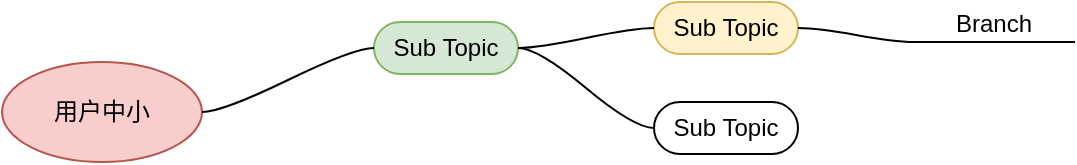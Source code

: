 <mxfile version="13.10.0" type="github">
  <diagram id="pJOe1LWRXH0g6gbi8GDk" name="第 1 页">
    <mxGraphModel dx="899" dy="451" grid="1" gridSize="10" guides="1" tooltips="1" connect="1" arrows="1" fold="1" page="1" pageScale="1" pageWidth="827" pageHeight="1169" math="0" shadow="0">
      <root>
        <mxCell id="0" />
        <mxCell id="1" parent="0" />
        <mxCell id="AA935_Tu2DBWLCYgcPEK-11" value="用户中小" style="ellipse;whiteSpace=wrap;html=1;align=center;newEdgeStyle={&quot;edgeStyle&quot;:&quot;entityRelationEdgeStyle&quot;,&quot;startArrow&quot;:&quot;none&quot;,&quot;endArrow&quot;:&quot;none&quot;,&quot;segment&quot;:10,&quot;curved&quot;:1};treeFolding=1;treeMoving=1;fillColor=#f8cecc;strokeColor=#b85450;" vertex="1" parent="1">
          <mxGeometry x="230" y="110" width="100" height="50" as="geometry" />
        </mxCell>
        <mxCell id="AA935_Tu2DBWLCYgcPEK-12" value="Sub Topic" style="whiteSpace=wrap;html=1;rounded=1;arcSize=50;align=center;verticalAlign=middle;strokeWidth=1;autosize=1;spacing=4;treeFolding=1;treeMoving=1;newEdgeStyle={&quot;edgeStyle&quot;:&quot;entityRelationEdgeStyle&quot;,&quot;startArrow&quot;:&quot;none&quot;,&quot;endArrow&quot;:&quot;none&quot;,&quot;segment&quot;:10,&quot;curved&quot;:1};fillColor=#d5e8d4;strokeColor=#82b366;" vertex="1" parent="1">
          <mxGeometry x="416" y="90" width="72" height="26" as="geometry" />
        </mxCell>
        <mxCell id="AA935_Tu2DBWLCYgcPEK-13" value="" style="edgeStyle=entityRelationEdgeStyle;startArrow=none;endArrow=none;segment=10;curved=1;exitX=1;exitY=0.5;exitDx=0;exitDy=0;" edge="1" target="AA935_Tu2DBWLCYgcPEK-12" parent="1" source="AA935_Tu2DBWLCYgcPEK-11">
          <mxGeometry relative="1" as="geometry">
            <mxPoint x="316" y="157" as="sourcePoint" />
          </mxGeometry>
        </mxCell>
        <mxCell id="AA935_Tu2DBWLCYgcPEK-14" value="Sub Topic" style="whiteSpace=wrap;html=1;rounded=1;arcSize=50;align=center;verticalAlign=middle;strokeWidth=1;autosize=1;spacing=4;treeFolding=1;treeMoving=1;newEdgeStyle={&quot;edgeStyle&quot;:&quot;entityRelationEdgeStyle&quot;,&quot;startArrow&quot;:&quot;none&quot;,&quot;endArrow&quot;:&quot;none&quot;,&quot;segment&quot;:10,&quot;curved&quot;:1};fillColor=#fff2cc;strokeColor=#d6b656;" vertex="1" parent="1">
          <mxGeometry x="556" y="80" width="72" height="26" as="geometry" />
        </mxCell>
        <mxCell id="AA935_Tu2DBWLCYgcPEK-15" value="" style="edgeStyle=entityRelationEdgeStyle;startArrow=none;endArrow=none;segment=10;curved=1;exitX=1;exitY=0.5;exitDx=0;exitDy=0;" edge="1" target="AA935_Tu2DBWLCYgcPEK-14" parent="1" source="AA935_Tu2DBWLCYgcPEK-12">
          <mxGeometry relative="1" as="geometry">
            <mxPoint x="516" y="120" as="sourcePoint" />
          </mxGeometry>
        </mxCell>
        <mxCell id="AA935_Tu2DBWLCYgcPEK-16" value="Sub Topic" style="whiteSpace=wrap;html=1;rounded=1;arcSize=50;align=center;verticalAlign=middle;strokeWidth=1;autosize=1;spacing=4;treeFolding=1;treeMoving=1;newEdgeStyle={&quot;edgeStyle&quot;:&quot;entityRelationEdgeStyle&quot;,&quot;startArrow&quot;:&quot;none&quot;,&quot;endArrow&quot;:&quot;none&quot;,&quot;segment&quot;:10,&quot;curved&quot;:1};" vertex="1" parent="1">
          <mxGeometry x="556" y="130" width="72" height="26" as="geometry" />
        </mxCell>
        <mxCell id="AA935_Tu2DBWLCYgcPEK-17" value="" style="edgeStyle=entityRelationEdgeStyle;startArrow=none;endArrow=none;segment=10;curved=1;exitX=1;exitY=0.5;exitDx=0;exitDy=0;" edge="1" target="AA935_Tu2DBWLCYgcPEK-16" parent="1" source="AA935_Tu2DBWLCYgcPEK-12">
          <mxGeometry relative="1" as="geometry">
            <mxPoint x="516" y="210" as="sourcePoint" />
          </mxGeometry>
        </mxCell>
        <mxCell id="AA935_Tu2DBWLCYgcPEK-18" value="Branch" style="whiteSpace=wrap;html=1;shape=partialRectangle;top=0;left=0;bottom=1;right=0;points=[[0,1],[1,1]];fillColor=none;align=center;verticalAlign=bottom;routingCenterY=0.5;snapToPoint=1;recursiveResize=0;autosize=1;treeFolding=1;treeMoving=1;newEdgeStyle={&quot;edgeStyle&quot;:&quot;entityRelationEdgeStyle&quot;,&quot;startArrow&quot;:&quot;none&quot;,&quot;endArrow&quot;:&quot;none&quot;,&quot;segment&quot;:10,&quot;curved&quot;:1};" vertex="1" parent="1">
          <mxGeometry x="686" y="80" width="80" height="20" as="geometry" />
        </mxCell>
        <mxCell id="AA935_Tu2DBWLCYgcPEK-19" value="" style="edgeStyle=entityRelationEdgeStyle;startArrow=none;endArrow=none;segment=10;curved=1;exitX=1;exitY=0.5;exitDx=0;exitDy=0;" edge="1" target="AA935_Tu2DBWLCYgcPEK-18" parent="1" source="AA935_Tu2DBWLCYgcPEK-14">
          <mxGeometry relative="1" as="geometry">
            <mxPoint x="646" y="110" as="sourcePoint" />
          </mxGeometry>
        </mxCell>
      </root>
    </mxGraphModel>
  </diagram>
</mxfile>
